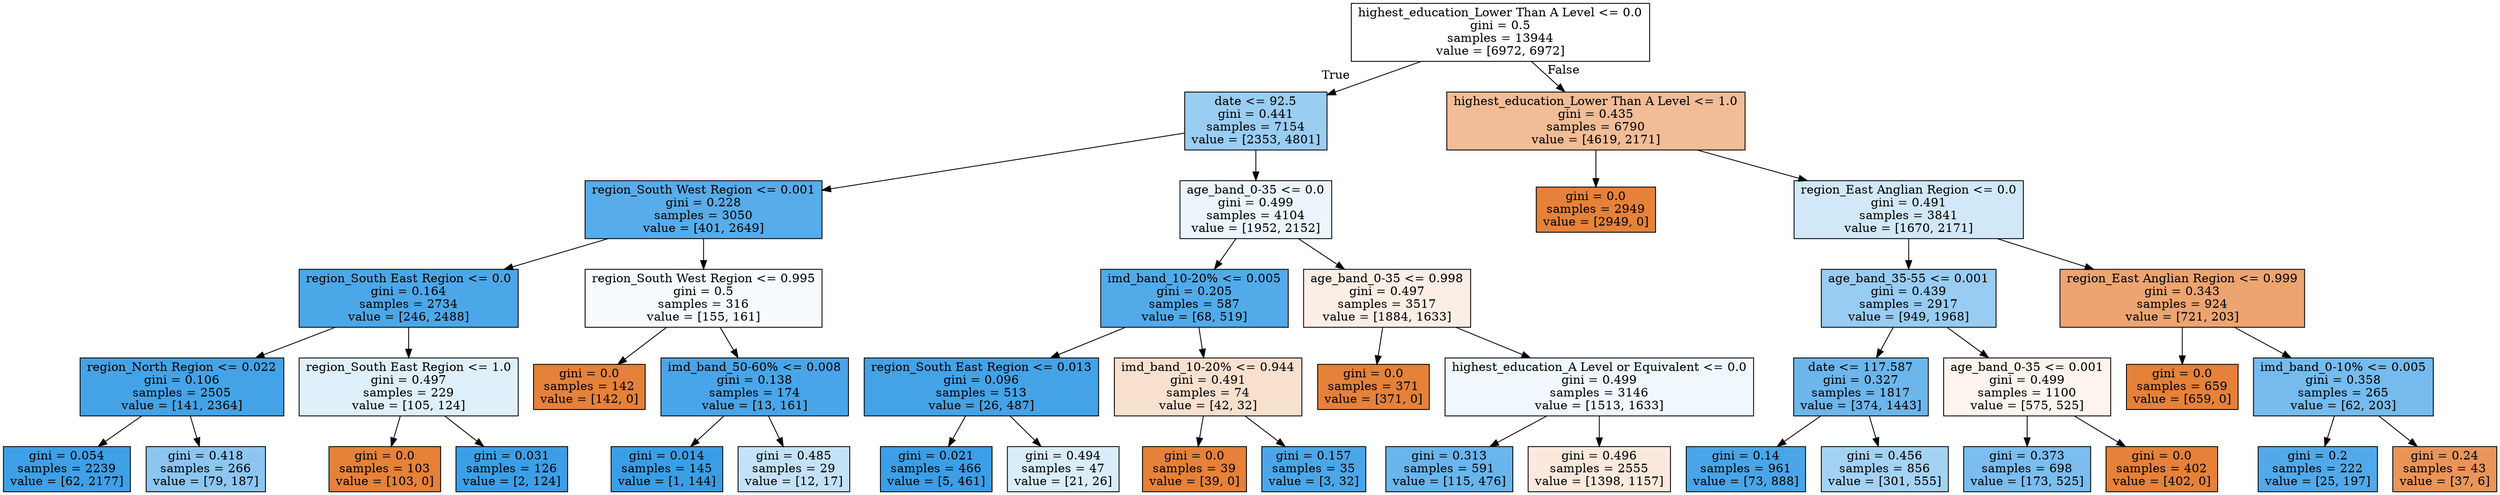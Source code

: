 digraph Tree {
node [shape=box, style="filled", color="black"] ;
0 [label="highest_education_Lower Than A Level <= 0.0\ngini = 0.5\nsamples = 13944\nvalue = [6972, 6972]", fillcolor="#e5813900"] ;
1 [label="date <= 92.5\ngini = 0.441\nsamples = 7154\nvalue = [2353, 4801]", fillcolor="#399de582"] ;
0 -> 1 [labeldistance=2.5, labelangle=45, headlabel="True"] ;
2 [label="region_South West Region <= 0.001\ngini = 0.228\nsamples = 3050\nvalue = [401, 2649]", fillcolor="#399de5d8"] ;
1 -> 2 ;
3 [label="region_South East Region <= 0.0\ngini = 0.164\nsamples = 2734\nvalue = [246, 2488]", fillcolor="#399de5e6"] ;
2 -> 3 ;
4 [label="region_North Region <= 0.022\ngini = 0.106\nsamples = 2505\nvalue = [141, 2364]", fillcolor="#399de5f0"] ;
3 -> 4 ;
5 [label="gini = 0.054\nsamples = 2239\nvalue = [62, 2177]", fillcolor="#399de5f8"] ;
4 -> 5 ;
6 [label="gini = 0.418\nsamples = 266\nvalue = [79, 187]", fillcolor="#399de593"] ;
4 -> 6 ;
7 [label="region_South East Region <= 1.0\ngini = 0.497\nsamples = 229\nvalue = [105, 124]", fillcolor="#399de527"] ;
3 -> 7 ;
8 [label="gini = 0.0\nsamples = 103\nvalue = [103, 0]", fillcolor="#e58139ff"] ;
7 -> 8 ;
9 [label="gini = 0.031\nsamples = 126\nvalue = [2, 124]", fillcolor="#399de5fb"] ;
7 -> 9 ;
10 [label="region_South West Region <= 0.995\ngini = 0.5\nsamples = 316\nvalue = [155, 161]", fillcolor="#399de50a"] ;
2 -> 10 ;
11 [label="gini = 0.0\nsamples = 142\nvalue = [142, 0]", fillcolor="#e58139ff"] ;
10 -> 11 ;
12 [label="imd_band_50-60% <= 0.008\ngini = 0.138\nsamples = 174\nvalue = [13, 161]", fillcolor="#399de5ea"] ;
10 -> 12 ;
13 [label="gini = 0.014\nsamples = 145\nvalue = [1, 144]", fillcolor="#399de5fd"] ;
12 -> 13 ;
14 [label="gini = 0.485\nsamples = 29\nvalue = [12, 17]", fillcolor="#399de54b"] ;
12 -> 14 ;
15 [label="age_band_0-35 <= 0.0\ngini = 0.499\nsamples = 4104\nvalue = [1952, 2152]", fillcolor="#399de518"] ;
1 -> 15 ;
16 [label="imd_band_10-20% <= 0.005\ngini = 0.205\nsamples = 587\nvalue = [68, 519]", fillcolor="#399de5de"] ;
15 -> 16 ;
17 [label="region_South East Region <= 0.013\ngini = 0.096\nsamples = 513\nvalue = [26, 487]", fillcolor="#399de5f1"] ;
16 -> 17 ;
18 [label="gini = 0.021\nsamples = 466\nvalue = [5, 461]", fillcolor="#399de5fc"] ;
17 -> 18 ;
19 [label="gini = 0.494\nsamples = 47\nvalue = [21, 26]", fillcolor="#399de531"] ;
17 -> 19 ;
20 [label="imd_band_10-20% <= 0.944\ngini = 0.491\nsamples = 74\nvalue = [42, 32]", fillcolor="#e581393d"] ;
16 -> 20 ;
21 [label="gini = 0.0\nsamples = 39\nvalue = [39, 0]", fillcolor="#e58139ff"] ;
20 -> 21 ;
22 [label="gini = 0.157\nsamples = 35\nvalue = [3, 32]", fillcolor="#399de5e7"] ;
20 -> 22 ;
23 [label="age_band_0-35 <= 0.998\ngini = 0.497\nsamples = 3517\nvalue = [1884, 1633]", fillcolor="#e5813922"] ;
15 -> 23 ;
24 [label="gini = 0.0\nsamples = 371\nvalue = [371, 0]", fillcolor="#e58139ff"] ;
23 -> 24 ;
25 [label="highest_education_A Level or Equivalent <= 0.0\ngini = 0.499\nsamples = 3146\nvalue = [1513, 1633]", fillcolor="#399de513"] ;
23 -> 25 ;
26 [label="gini = 0.313\nsamples = 591\nvalue = [115, 476]", fillcolor="#399de5c1"] ;
25 -> 26 ;
27 [label="gini = 0.496\nsamples = 2555\nvalue = [1398, 1157]", fillcolor="#e581392c"] ;
25 -> 27 ;
28 [label="highest_education_Lower Than A Level <= 1.0\ngini = 0.435\nsamples = 6790\nvalue = [4619, 2171]", fillcolor="#e5813987"] ;
0 -> 28 [labeldistance=2.5, labelangle=-45, headlabel="False"] ;
29 [label="gini = 0.0\nsamples = 2949\nvalue = [2949, 0]", fillcolor="#e58139ff"] ;
28 -> 29 ;
30 [label="region_East Anglian Region <= 0.0\ngini = 0.491\nsamples = 3841\nvalue = [1670, 2171]", fillcolor="#399de53b"] ;
28 -> 30 ;
31 [label="age_band_35-55 <= 0.001\ngini = 0.439\nsamples = 2917\nvalue = [949, 1968]", fillcolor="#399de584"] ;
30 -> 31 ;
32 [label="date <= 117.587\ngini = 0.327\nsamples = 1817\nvalue = [374, 1443]", fillcolor="#399de5bd"] ;
31 -> 32 ;
33 [label="gini = 0.14\nsamples = 961\nvalue = [73, 888]", fillcolor="#399de5ea"] ;
32 -> 33 ;
34 [label="gini = 0.456\nsamples = 856\nvalue = [301, 555]", fillcolor="#399de575"] ;
32 -> 34 ;
35 [label="age_band_0-35 <= 0.001\ngini = 0.499\nsamples = 1100\nvalue = [575, 525]", fillcolor="#e5813916"] ;
31 -> 35 ;
36 [label="gini = 0.373\nsamples = 698\nvalue = [173, 525]", fillcolor="#399de5ab"] ;
35 -> 36 ;
37 [label="gini = 0.0\nsamples = 402\nvalue = [402, 0]", fillcolor="#e58139ff"] ;
35 -> 37 ;
38 [label="region_East Anglian Region <= 0.999\ngini = 0.343\nsamples = 924\nvalue = [721, 203]", fillcolor="#e58139b7"] ;
30 -> 38 ;
39 [label="gini = 0.0\nsamples = 659\nvalue = [659, 0]", fillcolor="#e58139ff"] ;
38 -> 39 ;
40 [label="imd_band_0-10% <= 0.005\ngini = 0.358\nsamples = 265\nvalue = [62, 203]", fillcolor="#399de5b1"] ;
38 -> 40 ;
41 [label="gini = 0.2\nsamples = 222\nvalue = [25, 197]", fillcolor="#399de5df"] ;
40 -> 41 ;
42 [label="gini = 0.24\nsamples = 43\nvalue = [37, 6]", fillcolor="#e58139d6"] ;
40 -> 42 ;
}